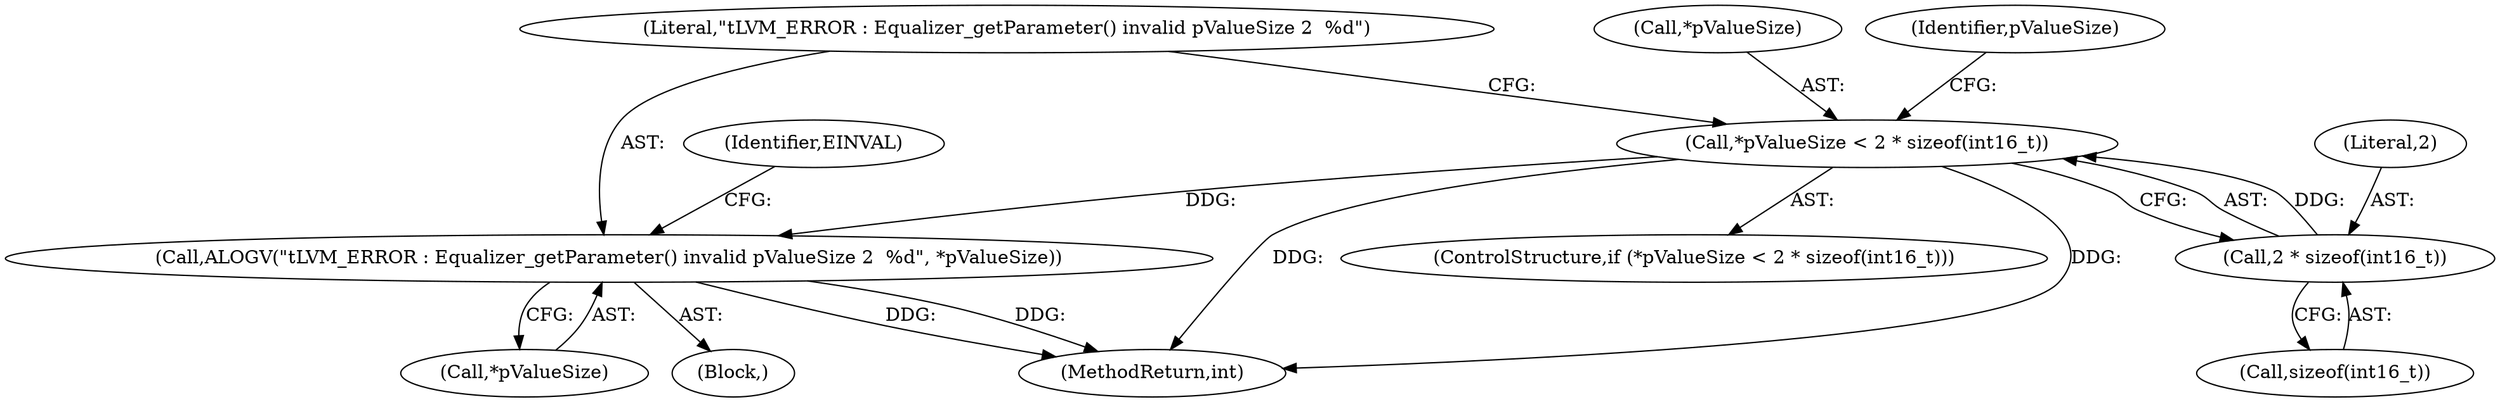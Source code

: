 digraph "0_Android_c66c43ad571ed2590dcd55a762c73c90d9744bac@pointer" {
"1000176" [label="(Call,ALOGV(\"\tLVM_ERROR : Equalizer_getParameter() invalid pValueSize 2  %d\", *pValueSize))"];
"1000168" [label="(Call,*pValueSize < 2 * sizeof(int16_t))"];
"1000171" [label="(Call,2 * sizeof(int16_t))"];
"1000185" [label="(Identifier,pValueSize)"];
"1000175" [label="(Block,)"];
"1000177" [label="(Literal,\"\tLVM_ERROR : Equalizer_getParameter() invalid pValueSize 2  %d\")"];
"1000176" [label="(Call,ALOGV(\"\tLVM_ERROR : Equalizer_getParameter() invalid pValueSize 2  %d\", *pValueSize))"];
"1000178" [label="(Call,*pValueSize)"];
"1000168" [label="(Call,*pValueSize < 2 * sizeof(int16_t))"];
"1000171" [label="(Call,2 * sizeof(int16_t))"];
"1000169" [label="(Call,*pValueSize)"];
"1000172" [label="(Literal,2)"];
"1000167" [label="(ControlStructure,if (*pValueSize < 2 * sizeof(int16_t)))"];
"1000182" [label="(Identifier,EINVAL)"];
"1000173" [label="(Call,sizeof(int16_t))"];
"1000567" [label="(MethodReturn,int)"];
"1000176" -> "1000175"  [label="AST: "];
"1000176" -> "1000178"  [label="CFG: "];
"1000177" -> "1000176"  [label="AST: "];
"1000178" -> "1000176"  [label="AST: "];
"1000182" -> "1000176"  [label="CFG: "];
"1000176" -> "1000567"  [label="DDG: "];
"1000176" -> "1000567"  [label="DDG: "];
"1000168" -> "1000176"  [label="DDG: "];
"1000168" -> "1000167"  [label="AST: "];
"1000168" -> "1000171"  [label="CFG: "];
"1000169" -> "1000168"  [label="AST: "];
"1000171" -> "1000168"  [label="AST: "];
"1000177" -> "1000168"  [label="CFG: "];
"1000185" -> "1000168"  [label="CFG: "];
"1000168" -> "1000567"  [label="DDG: "];
"1000168" -> "1000567"  [label="DDG: "];
"1000171" -> "1000168"  [label="DDG: "];
"1000171" -> "1000173"  [label="CFG: "];
"1000172" -> "1000171"  [label="AST: "];
"1000173" -> "1000171"  [label="AST: "];
}
